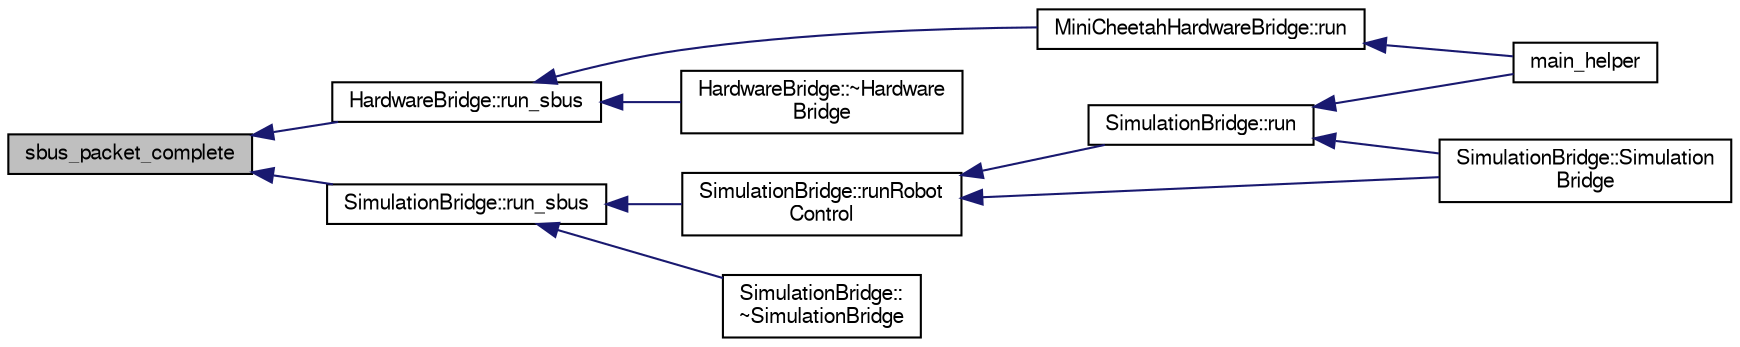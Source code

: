 digraph "sbus_packet_complete"
{
  edge [fontname="FreeSans",fontsize="10",labelfontname="FreeSans",labelfontsize="10"];
  node [fontname="FreeSans",fontsize="10",shape=record];
  rankdir="LR";
  Node1 [label="sbus_packet_complete",height=0.2,width=0.4,color="black", fillcolor="grey75", style="filled", fontcolor="black"];
  Node1 -> Node2 [dir="back",color="midnightblue",fontsize="10",style="solid",fontname="FreeSans"];
  Node2 [label="HardwareBridge::run_sbus",height=0.2,width=0.4,color="black", fillcolor="white", style="filled",URL="$d8/dd8/class_hardware_bridge.html#aa3e2460f9609470b32190353d9da2cd9"];
  Node2 -> Node3 [dir="back",color="midnightblue",fontsize="10",style="solid",fontname="FreeSans"];
  Node3 [label="MiniCheetahHardwareBridge::run",height=0.2,width=0.4,color="black", fillcolor="white", style="filled",URL="$d0/dc5/class_mini_cheetah_hardware_bridge.html#a685c0e118f44327e7734119bd232d484"];
  Node3 -> Node4 [dir="back",color="midnightblue",fontsize="10",style="solid",fontname="FreeSans"];
  Node4 [label="main_helper",height=0.2,width=0.4,color="black", fillcolor="white", style="filled",URL="$d3/dfa/main__helper_8cpp.html#acd1b6ffaae55ecc3c765c38ce5bf3a95"];
  Node2 -> Node5 [dir="back",color="midnightblue",fontsize="10",style="solid",fontname="FreeSans"];
  Node5 [label="HardwareBridge::~Hardware\lBridge",height=0.2,width=0.4,color="black", fillcolor="white", style="filled",URL="$d8/dd8/class_hardware_bridge.html#a038873f692d1128e00c75f2b897ebdbd"];
  Node1 -> Node6 [dir="back",color="midnightblue",fontsize="10",style="solid",fontname="FreeSans"];
  Node6 [label="SimulationBridge::run_sbus",height=0.2,width=0.4,color="black", fillcolor="white", style="filled",URL="$d8/d3a/class_simulation_bridge.html#aad85f4ea0a490daed77d90efff2dcc92"];
  Node6 -> Node7 [dir="back",color="midnightblue",fontsize="10",style="solid",fontname="FreeSans"];
  Node7 [label="SimulationBridge::runRobot\lControl",height=0.2,width=0.4,color="black", fillcolor="white", style="filled",URL="$d8/d3a/class_simulation_bridge.html#a3396c7d142b6d3be5c65fc17adad05a0"];
  Node7 -> Node8 [dir="back",color="midnightblue",fontsize="10",style="solid",fontname="FreeSans"];
  Node8 [label="SimulationBridge::run",height=0.2,width=0.4,color="black", fillcolor="white", style="filled",URL="$d8/d3a/class_simulation_bridge.html#a0a9846e88d9afe3370ffe10db348a366"];
  Node8 -> Node4 [dir="back",color="midnightblue",fontsize="10",style="solid",fontname="FreeSans"];
  Node8 -> Node9 [dir="back",color="midnightblue",fontsize="10",style="solid",fontname="FreeSans"];
  Node9 [label="SimulationBridge::Simulation\lBridge",height=0.2,width=0.4,color="black", fillcolor="white", style="filled",URL="$d8/d3a/class_simulation_bridge.html#a5cdefecff31a17a54c840de90020d230"];
  Node7 -> Node9 [dir="back",color="midnightblue",fontsize="10",style="solid",fontname="FreeSans"];
  Node6 -> Node10 [dir="back",color="midnightblue",fontsize="10",style="solid",fontname="FreeSans"];
  Node10 [label="SimulationBridge::\l~SimulationBridge",height=0.2,width=0.4,color="black", fillcolor="white", style="filled",URL="$d8/d3a/class_simulation_bridge.html#a1086e5bf19888451b7f38f4b7eaa04fa"];
}
